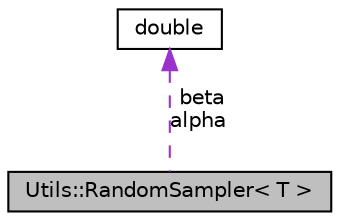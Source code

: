 digraph "Utils::RandomSampler&lt; T &gt;"
{
 // INTERACTIVE_SVG=YES
  edge [fontname="Helvetica",fontsize="10",labelfontname="Helvetica",labelfontsize="10"];
  node [fontname="Helvetica",fontsize="10",shape=record];
  Node1 [label="Utils::RandomSampler\< T \>",height=0.2,width=0.4,color="black", fillcolor="grey75", style="filled", fontcolor="black"];
  Node2 -> Node1 [dir="back",color="darkorchid3",fontsize="10",style="dashed",label=" beta\nalpha" ,fontname="Helvetica"];
  Node2 [label="double",height=0.2,width=0.4,color="black", fillcolor="white", style="filled",URL="$df/de6/classdouble.html"];
}
